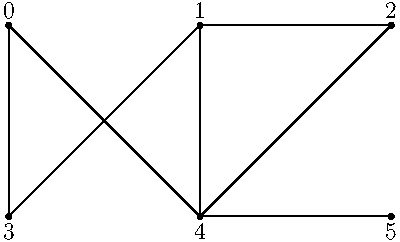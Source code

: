 size(200,200);

pair[] vertices = {
(0,0),
(1,0),
(2,0),
(0,-1),
(1,-1),
(2,-1)
};

pair[] edges = {
(0,3),(0,4),
(1,2),(1,3),(1,4),
(2,4),
(4,5)
};



for(pair p:vertices){
    dot(p);
}

for(pair p:edges){

    draw(vertices[(int) p.x] -- vertices[(int) p.y]);
}





int a = 0;

label((string) a,vertices[a],N);

a+=1;

label((string) a,vertices[a],N);

a+=1;

label((string) a,vertices[a],N);

a+=1;

label((string) a,vertices[a],S);

a+=1;

label((string) a,vertices[a],S);

a+=1;

label((string) a,vertices[a],S);
